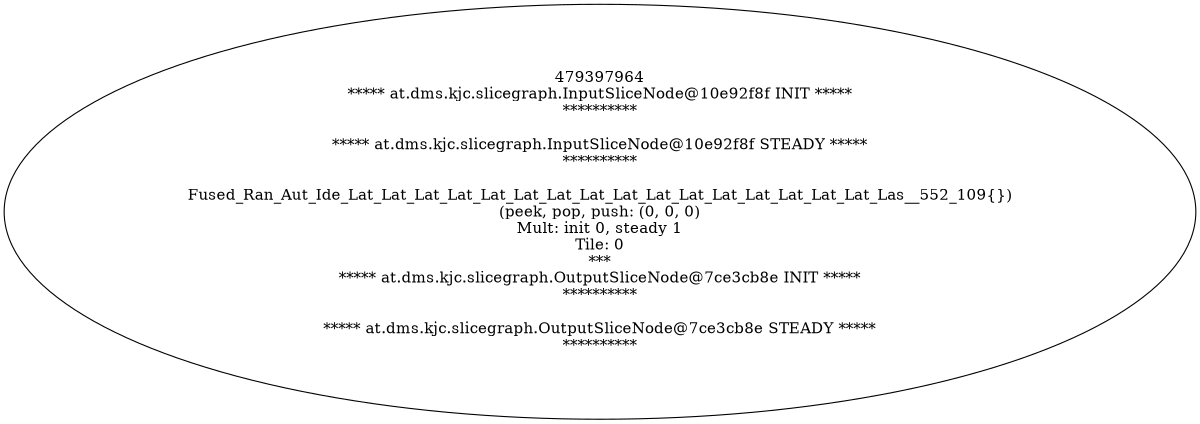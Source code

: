 digraph Flattend {
size = "8, 10.5";
479397964 [ label="479397964\n***** at.dms.kjc.slicegraph.InputSliceNode@10e92f8f INIT *****\n**********\n\n***** at.dms.kjc.slicegraph.InputSliceNode@10e92f8f STEADY *****\n**********\n\nFused_Ran_Aut_Ide_Lat_Lat_Lat_Lat_Lat_Lat_Lat_Lat_Lat_Lat_Lat_Lat_Lat_Lat_Lat_Lat_Las__552_109{})\n(peek, pop, push: (0, 0, 0)\nMult: init 0, steady 1\nTile: 0\n *** \n***** at.dms.kjc.slicegraph.OutputSliceNode@7ce3cb8e INIT *****\n**********\n\n***** at.dms.kjc.slicegraph.OutputSliceNode@7ce3cb8e STEADY *****\n**********\n" ];
}
